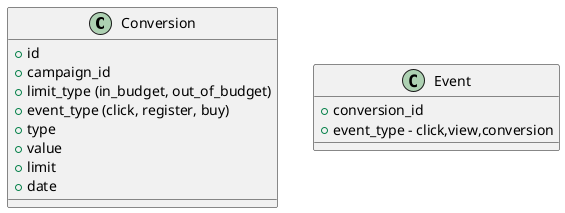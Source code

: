 @startuml

class Conversion
{
    +id
    +campaign_id
    +{field} limit_type (in_budget, out_of_budget)
    +{field} event_type (click, register, buy)
    +type
    +value
    +limit
    +date
}


class Event
{
    +conversion_id
    +event_type - click,view,conversion
}

@enduml
